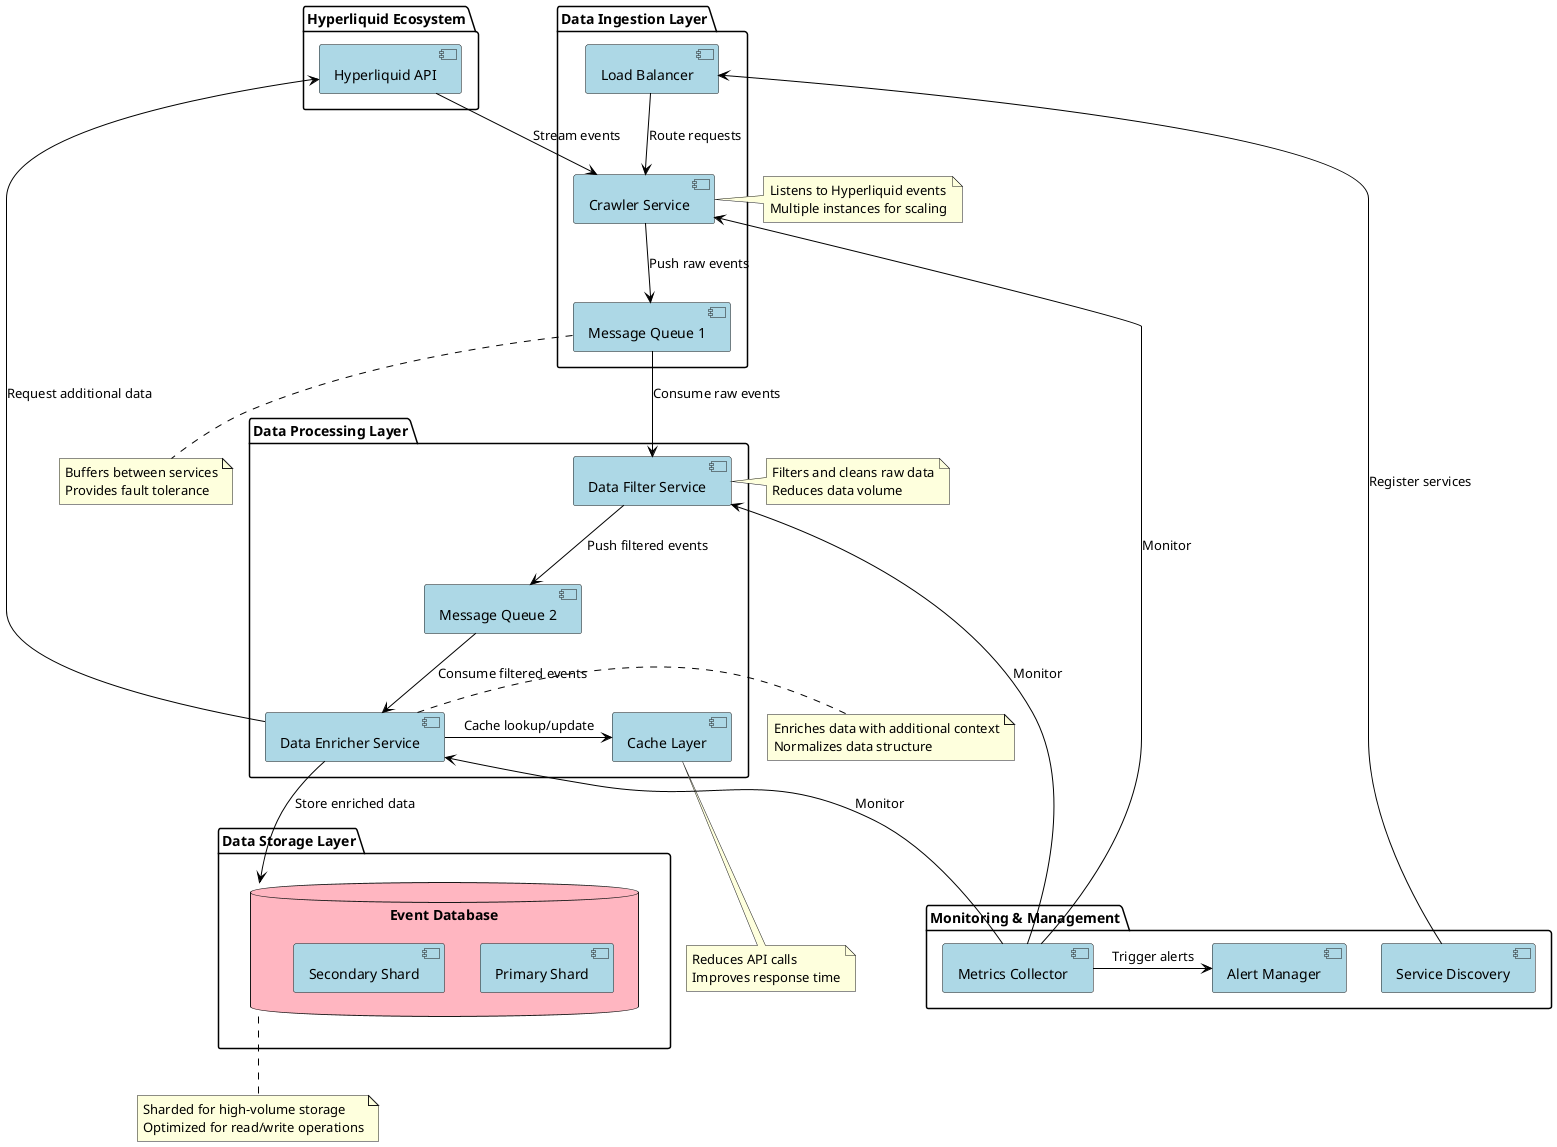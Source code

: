 @startuml Hyperliquid Event Crawl System - Component Diagram

' Style
skinparam {
    ComponentBackgroundColor LightBlue
    DatabaseBackgroundColor LightPink
    QueueBackgroundColor LightYellow
    InterfaceBackgroundColor LightGreen
    ArrowColor Black
    BorderColor Gray
}

' Components
package "Hyperliquid Ecosystem" {
    [Hyperliquid API] as API
}

package "Data Ingestion Layer" {
    [Load Balancer] as LB
    [Crawler Service] as Crawler
    [Message Queue 1] as MQ1
    
    LB -down-> Crawler : "Route requests"
    Crawler -down-> MQ1 : "Push raw events"
}

package "Data Processing Layer" {
    [Data Filter Service] as Filter
    [Message Queue 2] as MQ2
    [Data Enricher Service] as Enricher
    [Cache Layer] as Cache
    
    MQ1 -down-> Filter : "Consume raw events"
    Filter -down-> MQ2 : "Push filtered events"
    MQ2 -down-> Enricher : "Consume filtered events"
    Enricher -right-> Cache : "Cache lookup/update"
    Enricher -up-> API : "Request additional data"
}

package "Data Storage Layer" {
    database "Event Database" as DB {
        [Primary Shard] as DB1
        [Secondary Shard] as DB2
    }
    
    Enricher -down-> DB : "Store enriched data"
}

package "Monitoring & Management" {
    [Metrics Collector] as Metrics
    [Alert Manager] as Alerts
    [Service Discovery] as Discovery
    
    Metrics -up-> Crawler : "Monitor"
    Metrics -up-> Filter : "Monitor"
    Metrics -up-> Enricher : "Monitor"
    Metrics -right-> Alerts : "Trigger alerts"
    Discovery -up-> LB : "Register services"
}

' External connections
API -down-> Crawler : "Stream events"

' Notes
note right of Crawler
  Listens to Hyperliquid events
  Multiple instances for scaling
end note

note right of Filter
  Filters and cleans raw data
  Reduces data volume
end note

note right of Enricher
  Enriches data with additional context
  Normalizes data structure
end note

note bottom of DB
  Sharded for high-volume storage
  Optimized for read/write operations
end note

note bottom of Cache
  Reduces API calls
  Improves response time
end note

note bottom of MQ1
  Buffers between services
  Provides fault tolerance
end note

@enduml 